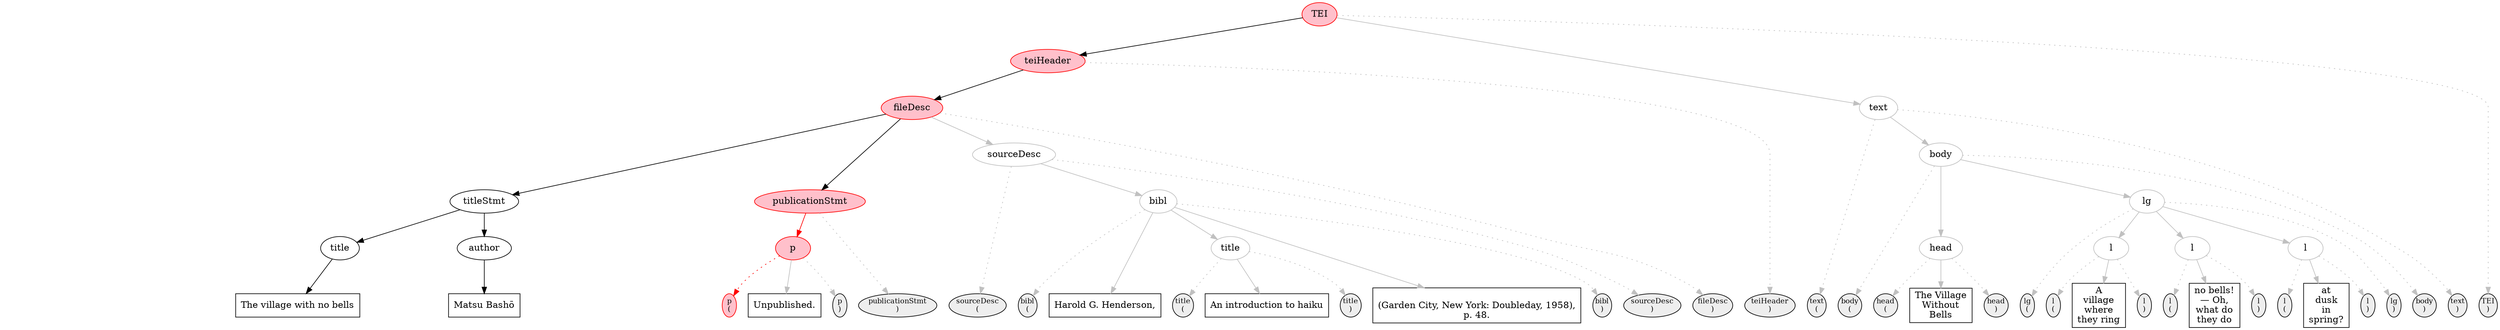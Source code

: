 digraph { 
  node [ordering=out]; 
  subgraph { 
    rank=same; 
// TEI_0 is inflight at pre
start_TEI_0 [label="TEI\n(", shape=ellipse, width=0.3, margin=0, fontsize=11, color=transparent, style=invis, fillcolor="#EEEEEE"];
end_TEI_0 [label="TEI\n)", shape=ellipse, width=0.3, margin=0, fontsize=11, color=black, style=filled, fillcolor="#EEEEEE"];
// pcd1 is past at pre
// teiHeader_0 is inflight at pre
start_teiHeader_0 [label="teiHeader\n(", shape=ellipse, width=0.3, margin=0, fontsize=11, color=transparent, style=invis, fillcolor="#EEEEEE"];
end_teiHeader_0 [label="teiHeader\n)", shape=ellipse, width=0.3, margin=0, fontsize=11, color=black, style=filled, fillcolor="#EEEEEE"];
// pcd2 is past at pre
// fileDesc_0 is inflight at pre
start_fileDesc_0 [label="fileDesc\n(", shape=ellipse, width=0.3, margin=0, fontsize=11, color=transparent, style=invis, fillcolor="#EEEEEE"];
end_fileDesc_0 [label="fileDesc\n)", shape=ellipse, width=0.3, margin=0, fontsize=11, color=black, style=filled, fillcolor="#EEEEEE"];
// pcd3 is past at pre
// titleStmt_0 is past at pre
start_titleStmt_0 [label="titleStmt\n(", shape=ellipse, width=0.3, margin=0, fontsize=11, color=transparent, style=invis, fillcolor="#EEEEEE"];
end_titleStmt_0 [label="titleStmt\n)", shape=ellipse, width=0.3, margin=0, fontsize=11, color=transparent, style=invis, fillcolor="#EEEEEE"];
// pcd4 is past at pre
// title_0 is past at pre
start_title_0 [label="title\n(", shape=ellipse, width=0.3, margin=0, fontsize=11, color=transparent, style=invis, fillcolor="#EEEEEE"];
end_title_0 [label="title\n)", shape=ellipse, width=0.3, margin=0, fontsize=11, color=transparent, style=invis, fillcolor="#EEEEEE"];
// pcd5 is past at pre
pcd5 [shape=box, label="The village with no bells", color=black];
// pcd6 is past at pre
// author_1 is past at pre
start_author_1 [label="author\n(", shape=ellipse, width=0.3, margin=0, fontsize=11, color=transparent, style=invis, fillcolor="#EEEEEE"];
end_author_1 [label="author\n)", shape=ellipse, width=0.3, margin=0, fontsize=11, color=transparent, style=invis, fillcolor="#EEEEEE"];
// pcd7 is past at pre
pcd7 [shape=box, label="Matsu Bashō", color=black];
// pcd8 is past at pre
// pcd9 is past at pre
// publicationStmt_3 is inflight at pre
start_publicationStmt_3 [label="publicationStmt\n(", shape=ellipse, width=0.3, margin=0, fontsize=11, color=transparent, style=invis, fillcolor="#EEEEEE"];
end_publicationStmt_3 [label="publicationStmt\n)", shape=ellipse, width=0.3, margin=0, fontsize=11, color=black, style=filled, fillcolor="#EEEEEE"];
// pcd10 is past at pre
// p_3 is current at pre
start_p_3 [label="p\n(", shape=ellipse, width=0.3, margin=0, fontsize=11, color=red, style=filled, fillcolor=pink];
end_p_3 [label="p\n)", shape=ellipse, width=0.3, margin=0, fontsize=11, color=black, style=filled, fillcolor="#EEEEEE"];
// pcd11 is future at pre
pcd11 [shape=box, label="Unpublished.", color=black];
// pcd12 is future at pre
// pcd13 is future at pre
// sourceDesc_5 is future at pre
start_sourceDesc_5 [label="sourceDesc\n(", shape=ellipse, width=0.3, margin=0, fontsize=11, color=black, style=filled, fillcolor="#EEEEEE"];
end_sourceDesc_5 [label="sourceDesc\n)", shape=ellipse, width=0.3, margin=0, fontsize=11, color=black, style=filled, fillcolor="#EEEEEE"];
// pcd14 is future at pre
// bibl_5 is future at pre
start_bibl_5 [label="bibl\n(", shape=ellipse, width=0.3, margin=0, fontsize=11, color=black, style=filled, fillcolor="#EEEEEE"];
end_bibl_5 [label="bibl\n)", shape=ellipse, width=0.3, margin=0, fontsize=11, color=black, style=filled, fillcolor="#EEEEEE"];
// pcd15 is future at pre
pcd15 [shape=box, label="Harold G. Henderson,\n", color=black];
// title_5 is future at pre
start_title_5 [label="title\n(", shape=ellipse, width=0.3, margin=0, fontsize=11, color=black, style=filled, fillcolor="#EEEEEE"];
end_title_5 [label="title\n)", shape=ellipse, width=0.3, margin=0, fontsize=11, color=black, style=filled, fillcolor="#EEEEEE"];
// pcd16 is future at pre
pcd16 [shape=box, label="An introduction to haiku", color=black];
// pcd17 is future at pre
pcd17 [shape=box, label="\n(Garden City, New York: Doubleday, 1958),\np. 48.", color=black];
// pcd18 is future at pre
// pcd19 is future at pre
// pcd20 is future at pre
// pcd21 is future at pre
// text_10 is future at pre
start_text_10 [label="text\n(", shape=ellipse, width=0.3, margin=0, fontsize=11, color=black, style=filled, fillcolor="#EEEEEE"];
end_text_10 [label="text\n)", shape=ellipse, width=0.3, margin=0, fontsize=11, color=black, style=filled, fillcolor="#EEEEEE"];
// pcd22 is future at pre
// body_10 is future at pre
start_body_10 [label="body\n(", shape=ellipse, width=0.3, margin=0, fontsize=11, color=black, style=filled, fillcolor="#EEEEEE"];
end_body_10 [label="body\n)", shape=ellipse, width=0.3, margin=0, fontsize=11, color=black, style=filled, fillcolor="#EEEEEE"];
// pcd23 is future at pre
// head_10 is future at pre
start_head_10 [label="head\n(", shape=ellipse, width=0.3, margin=0, fontsize=11, color=black, style=filled, fillcolor="#EEEEEE"];
end_head_10 [label="head\n)", shape=ellipse, width=0.3, margin=0, fontsize=11, color=black, style=filled, fillcolor="#EEEEEE"];
// pcd24 is future at pre
pcd24 [shape=box, label="The Village\nWithout\nBells", color=black];
// pcd25 is future at pre
// lg_11 is future at pre
start_lg_11 [label="lg\n(", shape=ellipse, width=0.3, margin=0, fontsize=11, color=black, style=filled, fillcolor="#EEEEEE"];
end_lg_11 [label="lg\n)", shape=ellipse, width=0.3, margin=0, fontsize=11, color=black, style=filled, fillcolor="#EEEEEE"];
// pcd26 is future at pre
// l_11 is future at pre
start_l_11 [label="l\n(", shape=ellipse, width=0.3, margin=0, fontsize=11, color=black, style=filled, fillcolor="#EEEEEE"];
end_l_11 [label="l\n)", shape=ellipse, width=0.3, margin=0, fontsize=11, color=black, style=filled, fillcolor="#EEEEEE"];
// pcd27 is future at pre
pcd27 [shape=box, label="A\nvillage\nwhere\nthey ring", color=black];
// pcd28 is future at pre
// l_12 is future at pre
start_l_12 [label="l\n(", shape=ellipse, width=0.3, margin=0, fontsize=11, color=black, style=filled, fillcolor="#EEEEEE"];
end_l_12 [label="l\n)", shape=ellipse, width=0.3, margin=0, fontsize=11, color=black, style=filled, fillcolor="#EEEEEE"];
// pcd29 is future at pre
pcd29 [shape=box, label="no bells!\n— Oh,\nwhat do\nthey do", color=black];
// pcd30 is future at pre
// l_13 is future at pre
start_l_13 [label="l\n(", shape=ellipse, width=0.3, margin=0, fontsize=11, color=black, style=filled, fillcolor="#EEEEEE"];
end_l_13 [label="l\n)", shape=ellipse, width=0.3, margin=0, fontsize=11, color=black, style=filled, fillcolor="#EEEEEE"];
// pcd31 is future at pre
pcd31 [shape=box, label="at\ndusk\nin\nspring?", color=black];
// pcd32 is future at pre
// pcd33 is future at pre
// pcd34 is future at pre
// pcd35 is future at pre
  } 

TEI_0 [label=TEI, color=red, shape=oval, style=filled, fillcolor=pink]; 
teiHeader_0 [label=teiHeader, color=red, shape=oval, style=filled, fillcolor=pink]; 
fileDesc_0 [label=fileDesc, color=red, shape=oval, style=filled, fillcolor=pink]; 
titleStmt_0 [label=titleStmt, color=black, shape=oval]; 
title_0 [label=title, color=black, shape=oval]; 
author_1 [label=author, color=black, shape=oval]; 
publicationStmt_3 [label=publicationStmt, color=red, shape=oval, style=filled, fillcolor=pink]; 
p_3 [label=p, color=red, shape=oval, style=filled, fillcolor=pink]; 
sourceDesc_5 [label=sourceDesc, color=gray, shape=oval]; 
bibl_5 [label=bibl, color=gray, shape=oval]; 
title_5 [label=title, color=gray, shape=oval]; 
text_10 [label=text, color=gray, shape=oval]; 
body_10 [label=body, color=gray, shape=oval]; 
head_10 [label=head, color=gray, shape=oval]; 
lg_11 [label=lg, color=gray, shape=oval]; 
l_11 [label=l, color=gray, shape=oval]; 
l_12 [label=l, color=gray, shape=oval]; 
l_13 [label=l, color=gray, shape=oval]; 

TEI_0 -> start_TEI_0 [color=red, style=invis, arrowhead=none];
TEI_0 -> teiHeader_0 [color=black, style=solid];
TEI_0 -> text_10 [color=gray, style=solid];
TEI_0 -> end_TEI_0 [color=gray, style=dotted];
teiHeader_0 -> start_teiHeader_0 [color=red, style=invis, arrowhead=none];
teiHeader_0 -> fileDesc_0 [color=black, style=solid];
teiHeader_0 -> end_teiHeader_0 [color=gray, style=dotted];
fileDesc_0 -> start_fileDesc_0 [color=red, style=invis, arrowhead=none];
fileDesc_0 -> titleStmt_0 [color=black, style=solid];
fileDesc_0 -> publicationStmt_3 [color=black, style=solid];
fileDesc_0 -> sourceDesc_5 [color=gray, style=solid];
fileDesc_0 -> end_fileDesc_0 [color=gray, style=dotted];
titleStmt_0 -> start_titleStmt_0 [color=black, style=invis, arrowhead=none];
titleStmt_0 -> title_0 [color=black, style=solid];
titleStmt_0 -> author_1 [color=black, style=solid];
titleStmt_0 -> end_titleStmt_0 [color=black, style=invis, arrowhead=none];
title_0 -> start_title_0 [color=black, style=invis, arrowhead=none];
title_0 -> pcd5 [color=black, style=solid];
title_0 -> end_title_0 [color=black, style=invis, arrowhead=none];
author_1 -> start_author_1 [color=black, style=invis, arrowhead=none];
author_1 -> pcd7 [color=black, style=solid];
author_1 -> end_author_1 [color=black, style=invis, arrowhead=none];
publicationStmt_3 -> start_publicationStmt_3 [color=red, style=invis, arrowhead=none];
publicationStmt_3 -> p_3 [color=red, style=solid];
publicationStmt_3 -> end_publicationStmt_3 [color=gray, style=dotted];
p_3 -> start_p_3 [color=red, style=dotted];
p_3 -> pcd11 [color=gray, style=solid];
p_3 -> end_p_3 [color=gray, style=dotted];
sourceDesc_5 -> start_sourceDesc_5 [color=gray, style=dotted];
sourceDesc_5 -> bibl_5 [color=gray, style=solid];
sourceDesc_5 -> end_sourceDesc_5 [color=gray, style=dotted];
bibl_5 -> start_bibl_5 [color=gray, style=dotted];
bibl_5 -> pcd15 [color=gray, style=solid];
bibl_5 -> title_5 [color=gray, style=solid];
bibl_5 -> pcd17 [color=gray, style=solid];
bibl_5 -> end_bibl_5 [color=gray, style=dotted];
title_5 -> start_title_5 [color=gray, style=dotted];
title_5 -> pcd16 [color=gray, style=solid];
title_5 -> end_title_5 [color=gray, style=dotted];
text_10 -> start_text_10 [color=gray, style=dotted];
text_10 -> body_10 [color=gray, style=solid];
text_10 -> end_text_10 [color=gray, style=dotted];
body_10 -> start_body_10 [color=gray, style=dotted];
body_10 -> head_10 [color=gray, style=solid];
body_10 -> lg_11 [color=gray, style=solid];
body_10 -> end_body_10 [color=gray, style=dotted];
head_10 -> start_head_10 [color=gray, style=dotted];
head_10 -> pcd24 [color=gray, style=solid];
head_10 -> end_head_10 [color=gray, style=dotted];
lg_11 -> start_lg_11 [color=gray, style=dotted];
lg_11 -> l_11 [color=gray, style=solid];
lg_11 -> l_12 [color=gray, style=solid];
lg_11 -> l_13 [color=gray, style=solid];
lg_11 -> end_lg_11 [color=gray, style=dotted];
l_11 -> start_l_11 [color=gray, style=dotted];
l_11 -> pcd27 [color=gray, style=solid];
l_11 -> end_l_11 [color=gray, style=dotted];
l_12 -> start_l_12 [color=gray, style=dotted];
l_12 -> pcd29 [color=gray, style=solid];
l_12 -> end_l_12 [color=gray, style=dotted];
l_13 -> start_l_13 [color=gray, style=dotted];
l_13 -> pcd31 [color=gray, style=solid];
l_13 -> end_l_13 [color=gray, style=dotted];
}
